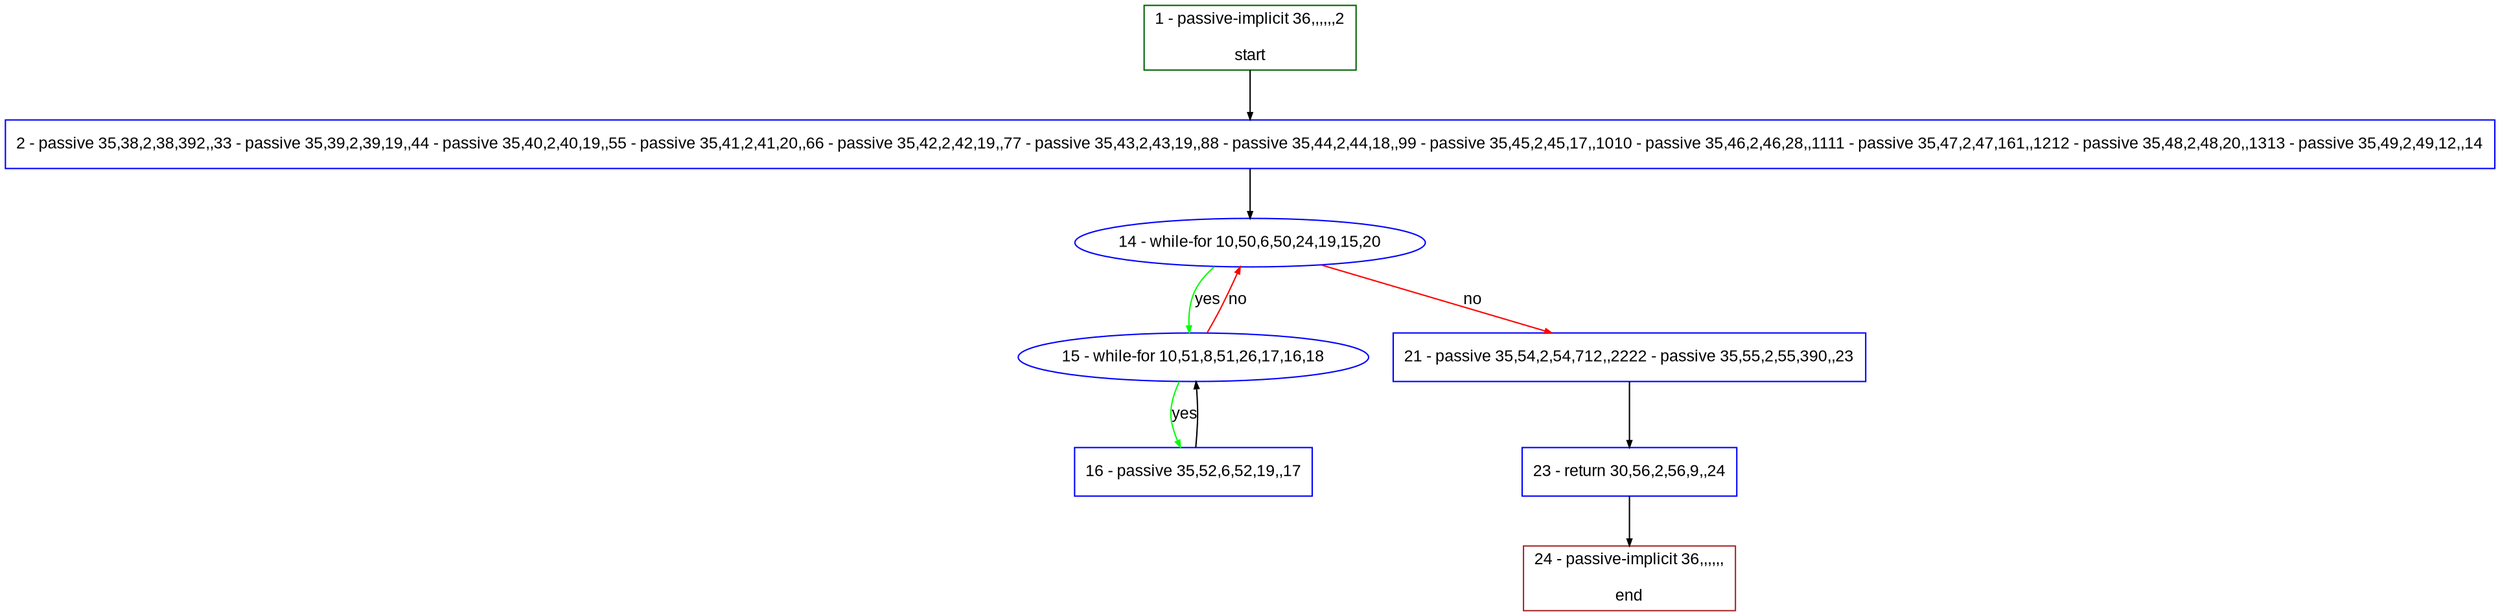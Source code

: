 digraph "" {
  graph [pack="true", label="", fontsize="12", packmode="clust", fontname="Arial", fillcolor="#FFFFCC", bgcolor="white", style="rounded,filled", compound="true"];
  node [node_initialized="no", label="", color="grey", fontsize="12", fillcolor="white", fontname="Arial", style="filled", shape="rectangle", compound="true", fixedsize="false"];
  edge [fontcolor="black", arrowhead="normal", arrowtail="none", arrowsize="0.5", ltail="", label="", color="black", fontsize="12", lhead="", fontname="Arial", dir="forward", compound="true"];
  __N1 [label="2 - passive 35,38,2,38,392,,33 - passive 35,39,2,39,19,,44 - passive 35,40,2,40,19,,55 - passive 35,41,2,41,20,,66 - passive 35,42,2,42,19,,77 - passive 35,43,2,43,19,,88 - passive 35,44,2,44,18,,99 - passive 35,45,2,45,17,,1010 - passive 35,46,2,46,28,,1111 - passive 35,47,2,47,161,,1212 - passive 35,48,2,48,20,,1313 - passive 35,49,2,49,12,,14", color="#0000ff", fillcolor="#ffffff", style="filled", shape="box"];
  __N2 [label="1 - passive-implicit 36,,,,,,2\n\nstart", color="#006400", fillcolor="#ffffff", style="filled", shape="box"];
  __N3 [label="14 - while-for 10,50,6,50,24,19,15,20", color="#0000ff", fillcolor="#ffffff", style="filled", shape="oval"];
  __N4 [label="15 - while-for 10,51,8,51,26,17,16,18", color="#0000ff", fillcolor="#ffffff", style="filled", shape="oval"];
  __N5 [label="21 - passive 35,54,2,54,712,,2222 - passive 35,55,2,55,390,,23", color="#0000ff", fillcolor="#ffffff", style="filled", shape="box"];
  __N6 [label="16 - passive 35,52,6,52,19,,17", color="#0000ff", fillcolor="#ffffff", style="filled", shape="box"];
  __N7 [label="23 - return 30,56,2,56,9,,24", color="#0000ff", fillcolor="#ffffff", style="filled", shape="box"];
  __N8 [label="24 - passive-implicit 36,,,,,,\n\nend", color="#a52a2a", fillcolor="#ffffff", style="filled", shape="box"];
  __N2 -> __N1 [arrowhead="normal", arrowtail="none", color="#000000", label="", dir="forward"];
  __N1 -> __N3 [arrowhead="normal", arrowtail="none", color="#000000", label="", dir="forward"];
  __N3 -> __N4 [arrowhead="normal", arrowtail="none", color="#00ff00", label="yes", dir="forward"];
  __N4 -> __N3 [arrowhead="normal", arrowtail="none", color="#ff0000", label="no", dir="forward"];
  __N3 -> __N5 [arrowhead="normal", arrowtail="none", color="#ff0000", label="no", dir="forward"];
  __N4 -> __N6 [arrowhead="normal", arrowtail="none", color="#00ff00", label="yes", dir="forward"];
  __N6 -> __N4 [arrowhead="normal", arrowtail="none", color="#000000", label="", dir="forward"];
  __N5 -> __N7 [arrowhead="normal", arrowtail="none", color="#000000", label="", dir="forward"];
  __N7 -> __N8 [arrowhead="normal", arrowtail="none", color="#000000", label="", dir="forward"];
}
